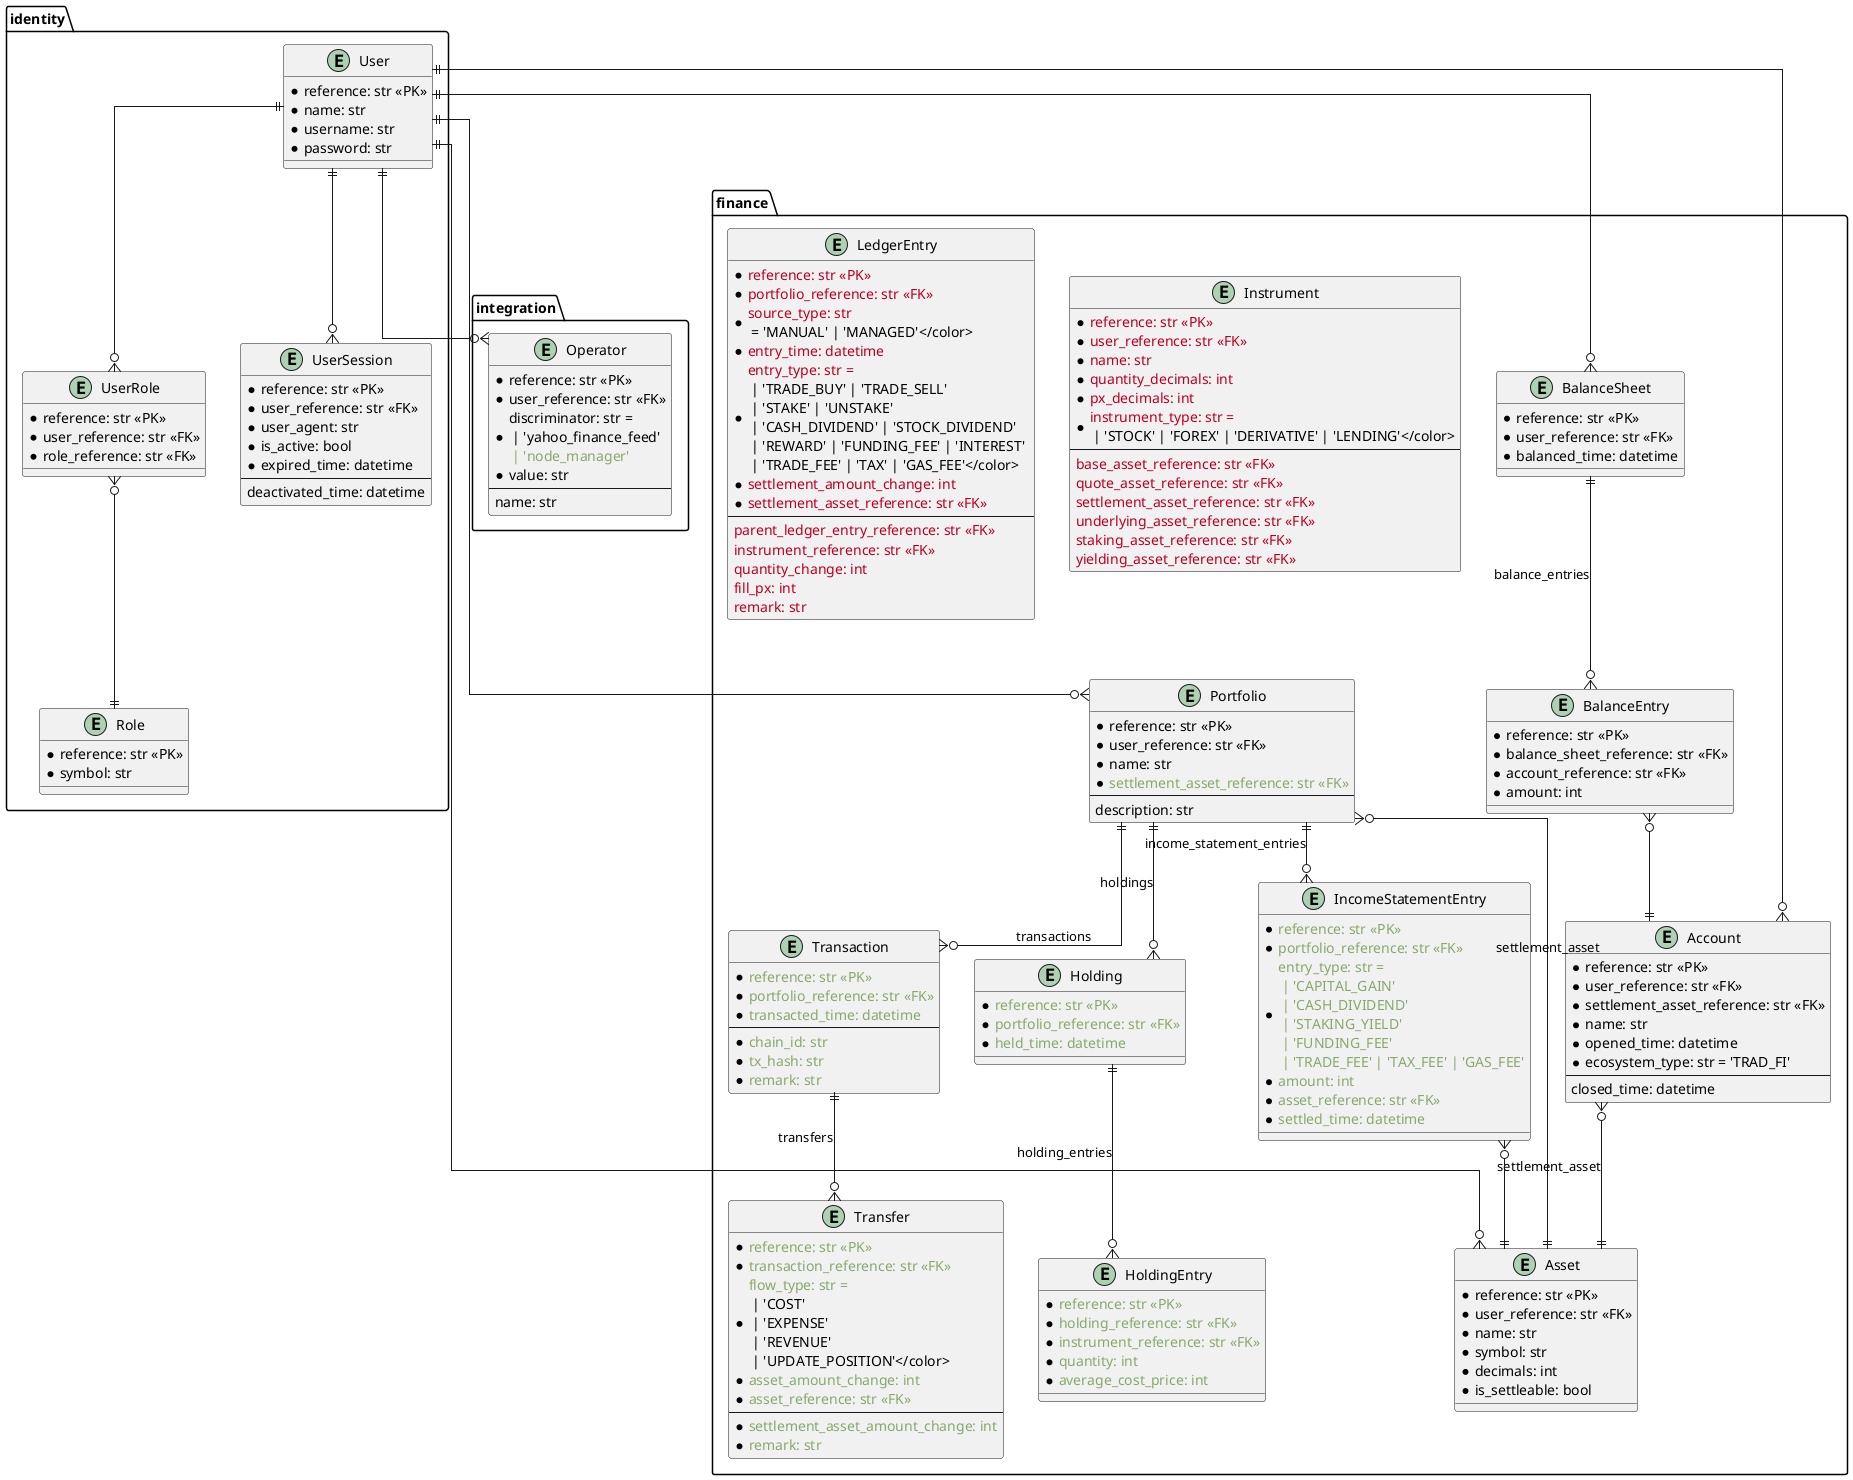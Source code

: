 @startuml chore_master_entities

!function $add($a)
!return "<color:#87A96B>" + $a + "</color>"
!endfunction

!function $remove($a)
!return "<color:#BA0021>" + $a + "</color>"
!endfunction

skinparam backgroundColor transparent
skinparam linetype ortho

package identity {
  entity "User" {
    * reference: str <<PK>>
    * name: str
    * username: str
    * password: str
  }

  entity "Role" {
    * reference: str <<PK>>
    * symbol: str
  }

  entity "UserRole" {
    * reference: str <<PK>>
    * user_reference: str <<FK>>
    * role_reference: str <<FK>>
  }

  entity "UserSession" {
    * reference: str <<PK>>
    * user_reference: str <<FK>>
    * user_agent: str
    * is_active: bool
    * expired_time: datetime
    --
    deactivated_time: datetime
  }
}

package integration {
  entity "Operator" {
    * reference: str <<PK>>
    * user_reference: str <<FK>>
    * discriminator: str = \n | 'yahoo_finance_feed' \n $add("| 'node_manager'")
    * value: str
    --
    name: str
  }
}

package finance {
  entity "Account" {
    * reference: str <<PK>>
    * user_reference: str <<FK>>
    * settlement_asset_reference: str <<FK>>
    * name: str
    * opened_time: datetime
    * ecosystem_type: str = 'TRAD_FI'
    --
    closed_time: datetime
  }

  entity "BalanceSheet" {
    * reference: str <<PK>>
    * user_reference: str <<FK>>
    * balanced_time: datetime
  }

  entity "BalanceEntry" {
    * reference: str <<PK>>
    * balance_sheet_reference: str <<FK>>
    * account_reference: str <<FK>>
    * amount: int
  }

  entity "Portfolio" {
    * reference: str <<PK>>
    * user_reference: str <<FK>>
    * name: str
    * $add("settlement_asset_reference: str <<FK>>")
    --
    description: str
  }

  entity "Asset" {
    * reference: str <<PK>>
    * user_reference: str <<FK>>
    * name: str
    * symbol: str
    * decimals: int
    * is_settleable: bool
  }

  entity "Instrument" {
    * $remove("reference: str <<PK>>")
    * $remove("user_reference: str <<FK>>")
    * $remove("name: str")
    * $remove("quantity_decimals: int")
    * $remove("px_decimals: int")
    * $remove("instrument_type: str = \n | 'STOCK' | 'FOREX' | 'DERIVATIVE' | 'LENDING'")
    --
    $remove("base_asset_reference: str <<FK>>")
    $remove("quote_asset_reference: str <<FK>>")
    $remove("settlement_asset_reference: str <<FK>>")
    $remove("underlying_asset_reference: str <<FK>>")
    $remove("staking_asset_reference: str <<FK>>")
    $remove("yielding_asset_reference: str <<FK>>")
  }

  entity "LedgerEntry" {
    * $remove("reference: str <<PK>>")
    * $remove("portfolio_reference: str <<FK>>")
    * $remove("source_type: str \n = 'MANUAL' | 'MANAGED'")
    * $remove("entry_time: datetime")
    * $remove("entry_type: str = \n | 'TRADE_BUY' | 'TRADE_SELL' \n | 'STAKE' | 'UNSTAKE' \n | 'CASH_DIVIDEND' | 'STOCK_DIVIDEND' \n | 'REWARD' | 'FUNDING_FEE' | 'INTEREST' \n | 'TRADE_FEE' | 'TAX' | 'GAS_FEE'")
    * $remove("settlement_amount_change: int")
    * $remove("settlement_asset_reference: str <<FK>>")
    --
    $remove("parent_ledger_entry_reference: str <<FK>>")
    $remove("instrument_reference: str <<FK>>")
    $remove("quantity_change: int")
    $remove("fill_px: int")
    $remove("remark: str")
  }

  entity "Transaction" {
    * $add("reference: str <<PK>>")
    * $add("portfolio_reference: str <<FK>>")
    * $add("transacted_time: datetime")
    --
    * $add("chain_id: str")
    * $add("tx_hash: str")
    * $add("remark: str")
  }

  entity "Transfer" {
    * $add("reference: str <<PK>>")
    * $add("transaction_reference: str <<FK>>")
    * $add("flow_type: str = \n | 'COST' \n | 'EXPENSE' \n | 'REVENUE' \n | 'UPDATE_POSITION'")
    * $add("asset_amount_change: int")
    * $add("asset_reference: str <<FK>>")
    --
    * $add("settlement_asset_amount_change: int")
    * $add("remark: str")
  }

  entity "IncomeStatementEntry" {
    * $add("reference: str <<PK>>")
    * $add("portfolio_reference: str <<FK>>")
    * $add("entry_type: str =") \n $add("| 'CAPITAL_GAIN'") \n $add("| 'CASH_DIVIDEND'") \n $add("| 'STAKING_YIELD'") \n $add("| 'FUNDING_FEE'") \n $add("| 'TRADE_FEE' | 'TAX_FEE' | 'GAS_FEE'")
    * $add("amount: int")
    * $add("asset_reference: str <<FK>>")
    * $add("settled_time: datetime")
  }

  entity "Holding" {
    * $add("reference: str <<PK>>")
    * $add("portfolio_reference: str <<FK>>")
    * $add("held_time: datetime")
  }

  entity "HoldingEntry" { 
    * $add("reference: str <<PK>>")
    * $add("holding_reference: str <<FK>>")
    * $add("instrument_reference: str <<FK>>")
    * $add("quantity: int")
    * $add("average_cost_price: int")
  }
}

'Zero or One  |o--
'Exactly One  ||--
'Zero or Many }o--
'One or Many  }|--

User                 ||--o{ UserRole
User                 ||--o{ UserSession
User                 ||--o{ Operator
User                 ||--o{ Account
User                 ||--o{ BalanceSheet
User                 ||--o{ Asset
' User                 ||--o{ Instrument
User                 ||--o{ Portfolio

UserRole             }o--|| Role

BalanceSheet         ||--o{ BalanceEntry: balance_entries

BalanceEntry         }o--|| Account

Account              }o--|| Asset: settlement_asset

' Portfolio            ||--o{ LedgerEntry: ledger_entries
Portfolio            }o--|| Asset: settlement_asset
Portfolio            ||--o{ Transaction: transactions
Portfolio            ||--o{ IncomeStatementEntry: income_statement_entries
Portfolio            ||--o{ Holding: holdings

Transaction          ||--o{ Transfer: transfers

' LedgerEntry          }o--|| Asset: settlement_asset
' LedgerEntry          }o--|| Instrument
' LedgerEntry          }o--|| LedgerEntry

' Instrument           }o--o{ Asset: xxx_asset

IncomeStatementEntry }o--|| Asset

Holding              ||--o{ HoldingEntry: holding_entries

' HoldingEntry         }o--|| Instrument

@enduml